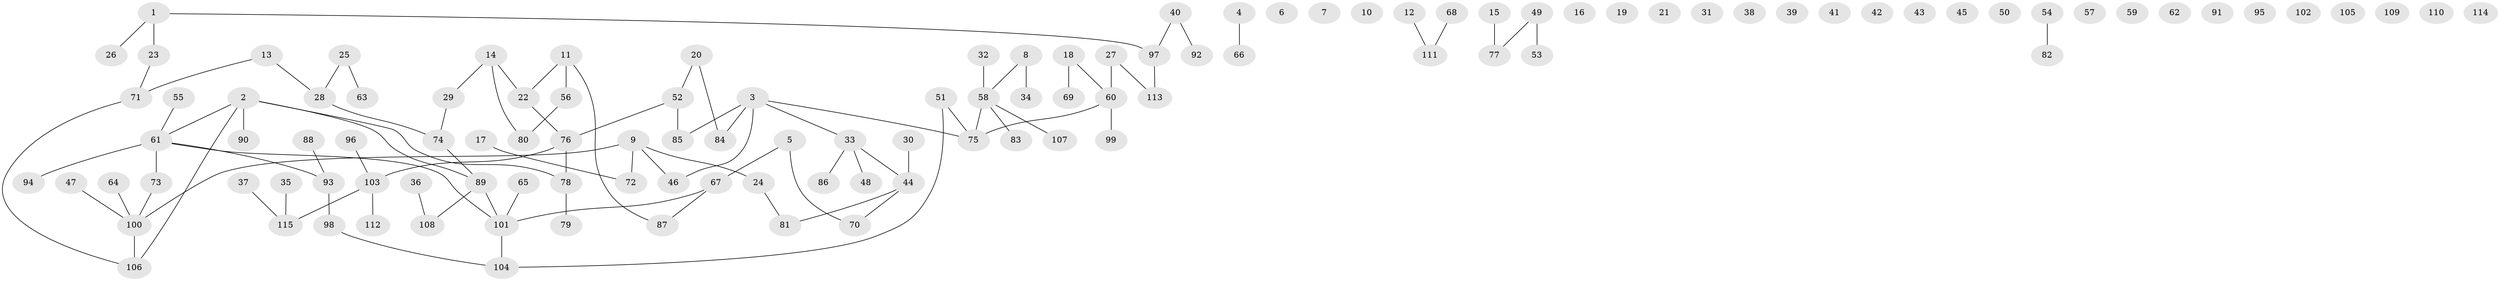 // Generated by graph-tools (version 1.1) at 2025/00/03/09/25 03:00:50]
// undirected, 115 vertices, 99 edges
graph export_dot {
graph [start="1"]
  node [color=gray90,style=filled];
  1;
  2;
  3;
  4;
  5;
  6;
  7;
  8;
  9;
  10;
  11;
  12;
  13;
  14;
  15;
  16;
  17;
  18;
  19;
  20;
  21;
  22;
  23;
  24;
  25;
  26;
  27;
  28;
  29;
  30;
  31;
  32;
  33;
  34;
  35;
  36;
  37;
  38;
  39;
  40;
  41;
  42;
  43;
  44;
  45;
  46;
  47;
  48;
  49;
  50;
  51;
  52;
  53;
  54;
  55;
  56;
  57;
  58;
  59;
  60;
  61;
  62;
  63;
  64;
  65;
  66;
  67;
  68;
  69;
  70;
  71;
  72;
  73;
  74;
  75;
  76;
  77;
  78;
  79;
  80;
  81;
  82;
  83;
  84;
  85;
  86;
  87;
  88;
  89;
  90;
  91;
  92;
  93;
  94;
  95;
  96;
  97;
  98;
  99;
  100;
  101;
  102;
  103;
  104;
  105;
  106;
  107;
  108;
  109;
  110;
  111;
  112;
  113;
  114;
  115;
  1 -- 23;
  1 -- 26;
  1 -- 97;
  2 -- 61;
  2 -- 78;
  2 -- 89;
  2 -- 90;
  2 -- 106;
  3 -- 33;
  3 -- 46;
  3 -- 75;
  3 -- 84;
  3 -- 85;
  4 -- 66;
  5 -- 67;
  5 -- 70;
  8 -- 34;
  8 -- 58;
  9 -- 24;
  9 -- 46;
  9 -- 72;
  9 -- 100;
  11 -- 22;
  11 -- 56;
  11 -- 87;
  12 -- 111;
  13 -- 28;
  13 -- 71;
  14 -- 22;
  14 -- 29;
  14 -- 80;
  15 -- 77;
  17 -- 72;
  18 -- 60;
  18 -- 69;
  20 -- 52;
  20 -- 84;
  22 -- 76;
  23 -- 71;
  24 -- 81;
  25 -- 28;
  25 -- 63;
  27 -- 60;
  27 -- 113;
  28 -- 74;
  29 -- 74;
  30 -- 44;
  32 -- 58;
  33 -- 44;
  33 -- 48;
  33 -- 86;
  35 -- 115;
  36 -- 108;
  37 -- 115;
  40 -- 92;
  40 -- 97;
  44 -- 70;
  44 -- 81;
  47 -- 100;
  49 -- 53;
  49 -- 77;
  51 -- 75;
  51 -- 104;
  52 -- 76;
  52 -- 85;
  54 -- 82;
  55 -- 61;
  56 -- 80;
  58 -- 75;
  58 -- 83;
  58 -- 107;
  60 -- 75;
  60 -- 99;
  61 -- 73;
  61 -- 93;
  61 -- 94;
  61 -- 101;
  64 -- 100;
  65 -- 101;
  67 -- 87;
  67 -- 101;
  68 -- 111;
  71 -- 106;
  73 -- 100;
  74 -- 89;
  76 -- 78;
  76 -- 103;
  78 -- 79;
  88 -- 93;
  89 -- 101;
  89 -- 108;
  93 -- 98;
  96 -- 103;
  97 -- 113;
  98 -- 104;
  100 -- 106;
  101 -- 104;
  103 -- 112;
  103 -- 115;
}
